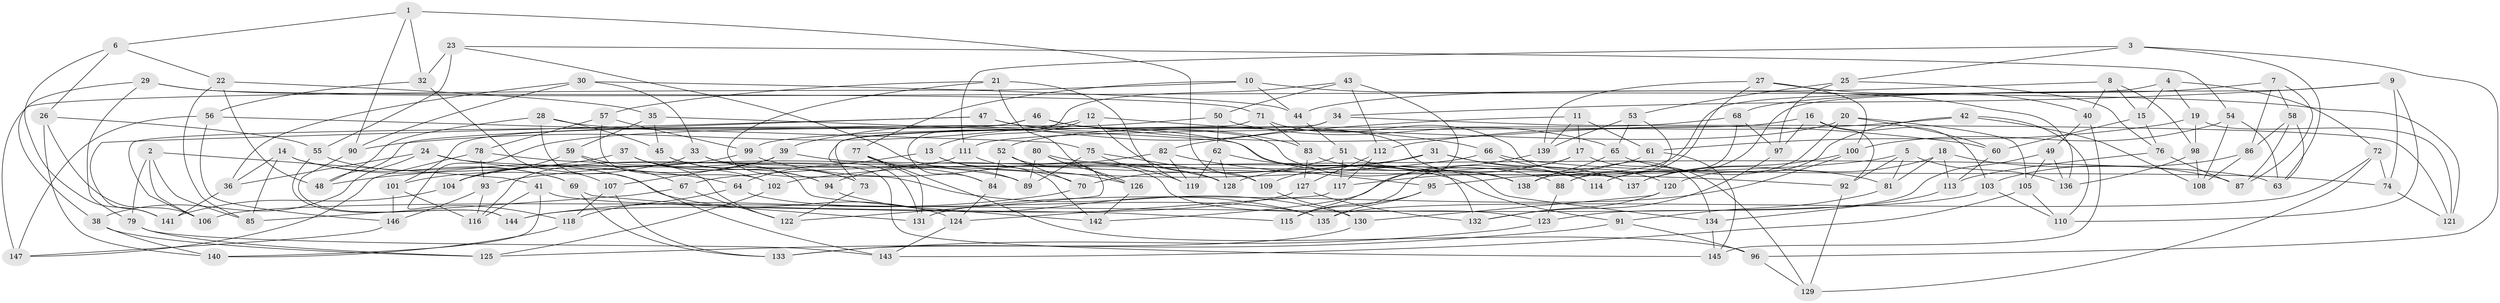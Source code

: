 // Generated by graph-tools (version 1.1) at 2025/02/03/09/25 03:02:54]
// undirected, 147 vertices, 294 edges
graph export_dot {
graph [start="1"]
  node [color=gray90,style=filled];
  1;
  2;
  3;
  4;
  5;
  6;
  7;
  8;
  9;
  10;
  11;
  12;
  13;
  14;
  15;
  16;
  17;
  18;
  19;
  20;
  21;
  22;
  23;
  24;
  25;
  26;
  27;
  28;
  29;
  30;
  31;
  32;
  33;
  34;
  35;
  36;
  37;
  38;
  39;
  40;
  41;
  42;
  43;
  44;
  45;
  46;
  47;
  48;
  49;
  50;
  51;
  52;
  53;
  54;
  55;
  56;
  57;
  58;
  59;
  60;
  61;
  62;
  63;
  64;
  65;
  66;
  67;
  68;
  69;
  70;
  71;
  72;
  73;
  74;
  75;
  76;
  77;
  78;
  79;
  80;
  81;
  82;
  83;
  84;
  85;
  86;
  87;
  88;
  89;
  90;
  91;
  92;
  93;
  94;
  95;
  96;
  97;
  98;
  99;
  100;
  101;
  102;
  103;
  104;
  105;
  106;
  107;
  108;
  109;
  110;
  111;
  112;
  113;
  114;
  115;
  116;
  117;
  118;
  119;
  120;
  121;
  122;
  123;
  124;
  125;
  126;
  127;
  128;
  129;
  130;
  131;
  132;
  133;
  134;
  135;
  136;
  137;
  138;
  139;
  140;
  141;
  142;
  143;
  144;
  145;
  146;
  147;
  1 -- 6;
  1 -- 90;
  1 -- 109;
  1 -- 32;
  2 -- 85;
  2 -- 79;
  2 -- 106;
  2 -- 41;
  3 -- 25;
  3 -- 111;
  3 -- 96;
  3 -- 63;
  4 -- 95;
  4 -- 72;
  4 -- 15;
  4 -- 19;
  5 -- 92;
  5 -- 81;
  5 -- 67;
  5 -- 136;
  6 -- 22;
  6 -- 26;
  6 -- 141;
  7 -- 87;
  7 -- 68;
  7 -- 58;
  7 -- 86;
  8 -- 40;
  8 -- 15;
  8 -- 44;
  8 -- 98;
  9 -- 74;
  9 -- 110;
  9 -- 114;
  9 -- 34;
  10 -- 147;
  10 -- 77;
  10 -- 44;
  10 -- 136;
  11 -- 82;
  11 -- 61;
  11 -- 139;
  11 -- 17;
  12 -- 66;
  12 -- 128;
  12 -- 90;
  12 -- 13;
  13 -- 64;
  13 -- 70;
  13 -- 142;
  14 -- 36;
  14 -- 85;
  14 -- 69;
  14 -- 124;
  15 -- 76;
  15 -- 60;
  16 -- 92;
  16 -- 97;
  16 -- 103;
  16 -- 111;
  17 -- 115;
  17 -- 129;
  17 -- 128;
  18 -- 137;
  18 -- 87;
  18 -- 113;
  18 -- 81;
  19 -- 98;
  19 -- 121;
  19 -- 61;
  20 -- 60;
  20 -- 52;
  20 -- 114;
  20 -- 105;
  21 -- 119;
  21 -- 57;
  21 -- 126;
  21 -- 130;
  22 -- 48;
  22 -- 85;
  22 -- 35;
  23 -- 89;
  23 -- 55;
  23 -- 54;
  23 -- 32;
  24 -- 36;
  24 -- 64;
  24 -- 38;
  24 -- 63;
  25 -- 53;
  25 -- 97;
  25 -- 76;
  26 -- 106;
  26 -- 140;
  26 -- 55;
  27 -- 139;
  27 -- 40;
  27 -- 88;
  27 -- 100;
  28 -- 134;
  28 -- 143;
  28 -- 45;
  28 -- 48;
  29 -- 79;
  29 -- 121;
  29 -- 38;
  29 -- 71;
  30 -- 44;
  30 -- 90;
  30 -- 36;
  30 -- 33;
  31 -- 114;
  31 -- 109;
  31 -- 137;
  31 -- 102;
  32 -- 107;
  32 -- 56;
  33 -- 73;
  33 -- 101;
  33 -- 145;
  34 -- 39;
  34 -- 121;
  34 -- 73;
  35 -- 132;
  35 -- 45;
  35 -- 59;
  36 -- 141;
  37 -- 142;
  37 -- 94;
  37 -- 48;
  37 -- 102;
  38 -- 140;
  38 -- 125;
  39 -- 137;
  39 -- 107;
  39 -- 104;
  40 -- 145;
  40 -- 49;
  41 -- 116;
  41 -- 140;
  41 -- 115;
  42 -- 108;
  42 -- 110;
  42 -- 120;
  42 -- 112;
  43 -- 84;
  43 -- 115;
  43 -- 50;
  43 -- 112;
  44 -- 51;
  45 -- 73;
  45 -- 94;
  46 -- 106;
  46 -- 138;
  46 -- 60;
  46 -- 101;
  47 -- 138;
  47 -- 141;
  47 -- 48;
  47 -- 83;
  49 -- 136;
  49 -- 123;
  49 -- 105;
  50 -- 65;
  50 -- 62;
  50 -- 118;
  51 -- 70;
  51 -- 114;
  51 -- 117;
  52 -- 123;
  52 -- 84;
  52 -- 70;
  53 -- 138;
  53 -- 65;
  53 -- 139;
  54 -- 108;
  54 -- 63;
  54 -- 100;
  55 -- 144;
  55 -- 69;
  56 -- 147;
  56 -- 75;
  56 -- 146;
  57 -- 102;
  57 -- 78;
  57 -- 99;
  58 -- 63;
  58 -- 86;
  58 -- 87;
  59 -- 104;
  59 -- 67;
  59 -- 122;
  60 -- 113;
  61 -- 145;
  61 -- 117;
  62 -- 119;
  62 -- 91;
  62 -- 128;
  64 -- 135;
  64 -- 118;
  65 -- 138;
  65 -- 81;
  66 -- 93;
  66 -- 120;
  66 -- 74;
  67 -- 85;
  67 -- 122;
  68 -- 99;
  68 -- 97;
  68 -- 88;
  69 -- 131;
  69 -- 133;
  70 -- 144;
  71 -- 131;
  71 -- 134;
  71 -- 83;
  72 -- 74;
  72 -- 135;
  72 -- 129;
  73 -- 122;
  74 -- 121;
  75 -- 119;
  75 -- 89;
  75 -- 109;
  76 -- 87;
  76 -- 113;
  77 -- 84;
  77 -- 131;
  77 -- 96;
  78 -- 93;
  78 -- 147;
  78 -- 89;
  79 -- 125;
  79 -- 143;
  80 -- 126;
  80 -- 122;
  80 -- 92;
  80 -- 89;
  81 -- 91;
  82 -- 94;
  82 -- 119;
  82 -- 95;
  83 -- 88;
  83 -- 127;
  84 -- 124;
  86 -- 108;
  86 -- 103;
  88 -- 123;
  90 -- 144;
  91 -- 96;
  91 -- 125;
  92 -- 129;
  93 -- 116;
  93 -- 146;
  94 -- 135;
  95 -- 135;
  95 -- 115;
  96 -- 129;
  97 -- 132;
  98 -- 136;
  98 -- 108;
  99 -- 128;
  99 -- 104;
  100 -- 131;
  100 -- 137;
  101 -- 146;
  101 -- 116;
  102 -- 125;
  103 -- 110;
  103 -- 106;
  104 -- 141;
  105 -- 143;
  105 -- 110;
  107 -- 133;
  107 -- 118;
  109 -- 130;
  111 -- 116;
  111 -- 126;
  112 -- 117;
  112 -- 127;
  113 -- 134;
  117 -- 124;
  118 -- 140;
  120 -- 132;
  120 -- 130;
  123 -- 133;
  124 -- 143;
  126 -- 142;
  127 -- 144;
  127 -- 132;
  130 -- 133;
  134 -- 145;
  139 -- 142;
  146 -- 147;
}
